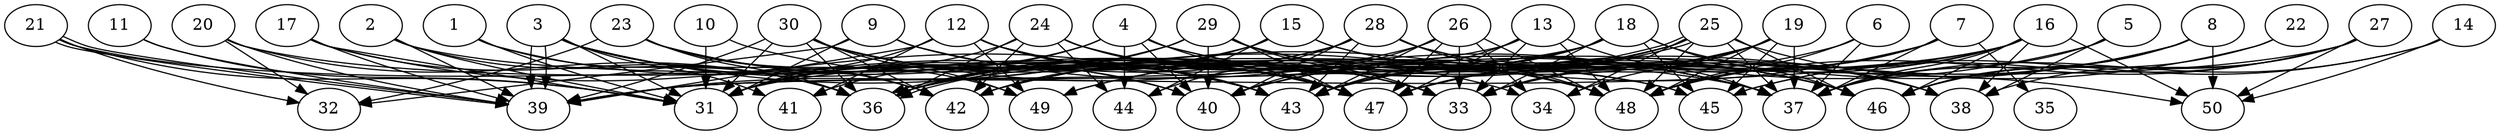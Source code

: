 // DAG automatically generated by daggen at Thu Oct  3 14:07:57 2019
// ./daggen --dot -n 50 --ccr 0.4 --fat 0.9 --regular 0.5 --density 0.5 --mindata 5242880 --maxdata 52428800 
digraph G {
  1 [size="118796800", alpha="0.16", expect_size="47518720"] 
  1 -> 31 [size ="47518720"]
  1 -> 36 [size ="47518720"]
  1 -> 40 [size ="47518720"]
  2 [size="105704960", alpha="0.06", expect_size="42281984"] 
  2 -> 31 [size ="42281984"]
  2 -> 36 [size ="42281984"]
  2 -> 39 [size ="42281984"]
  2 -> 45 [size ="42281984"]
  3 [size="83110400", alpha="0.14", expect_size="33244160"] 
  3 -> 31 [size ="33244160"]
  3 -> 39 [size ="33244160"]
  3 -> 39 [size ="33244160"]
  3 -> 41 [size ="33244160"]
  3 -> 42 [size ="33244160"]
  3 -> 43 [size ="33244160"]
  3 -> 47 [size ="33244160"]
  3 -> 48 [size ="33244160"]
  4 [size="42229760", alpha="0.15", expect_size="16891904"] 
  4 -> 31 [size ="16891904"]
  4 -> 37 [size ="16891904"]
  4 -> 40 [size ="16891904"]
  4 -> 41 [size ="16891904"]
  4 -> 44 [size ="16891904"]
  4 -> 46 [size ="16891904"]
  4 -> 47 [size ="16891904"]
  5 [size="111749120", alpha="0.14", expect_size="44699648"] 
  5 -> 37 [size ="44699648"]
  5 -> 38 [size ="44699648"]
  5 -> 40 [size ="44699648"]
  6 [size="118865920", alpha="0.02", expect_size="47546368"] 
  6 -> 37 [size ="47546368"]
  6 -> 43 [size ="47546368"]
  6 -> 48 [size ="47546368"]
  7 [size="59125760", alpha="0.13", expect_size="23650304"] 
  7 -> 33 [size ="23650304"]
  7 -> 35 [size ="23650304"]
  7 -> 37 [size ="23650304"]
  7 -> 42 [size ="23650304"]
  7 -> 47 [size ="23650304"]
  7 -> 48 [size ="23650304"]
  8 [size="37972480", alpha="0.08", expect_size="15188992"] 
  8 -> 33 [size ="15188992"]
  8 -> 37 [size ="15188992"]
  8 -> 43 [size ="15188992"]
  8 -> 46 [size ="15188992"]
  8 -> 47 [size ="15188992"]
  8 -> 50 [size ="15188992"]
  9 [size="108922880", alpha="0.01", expect_size="43569152"] 
  9 -> 31 [size ="43569152"]
  9 -> 32 [size ="43569152"]
  9 -> 33 [size ="43569152"]
  9 -> 37 [size ="43569152"]
  9 -> 47 [size ="43569152"]
  10 [size="58657280", alpha="0.09", expect_size="23462912"] 
  10 -> 31 [size ="23462912"]
  10 -> 47 [size ="23462912"]
  11 [size="55948800", alpha="0.00", expect_size="22379520"] 
  11 -> 31 [size ="22379520"]
  11 -> 39 [size ="22379520"]
  12 [size="33646080", alpha="0.03", expect_size="13458432"] 
  12 -> 31 [size ="13458432"]
  12 -> 33 [size ="13458432"]
  12 -> 37 [size ="13458432"]
  12 -> 39 [size ="13458432"]
  12 -> 41 [size ="13458432"]
  12 -> 43 [size ="13458432"]
  12 -> 48 [size ="13458432"]
  12 -> 49 [size ="13458432"]
  13 [size="70182400", alpha="0.11", expect_size="28072960"] 
  13 -> 33 [size ="28072960"]
  13 -> 37 [size ="28072960"]
  13 -> 39 [size ="28072960"]
  13 -> 43 [size ="28072960"]
  13 -> 47 [size ="28072960"]
  13 -> 48 [size ="28072960"]
  14 [size="37521920", alpha="0.10", expect_size="15008768"] 
  14 -> 37 [size ="15008768"]
  14 -> 45 [size ="15008768"]
  14 -> 50 [size ="15008768"]
  15 [size="128151040", alpha="0.14", expect_size="51260416"] 
  15 -> 31 [size ="51260416"]
  15 -> 38 [size ="51260416"]
  15 -> 42 [size ="51260416"]
  15 -> 44 [size ="51260416"]
  15 -> 46 [size ="51260416"]
  16 [size="91696640", alpha="0.15", expect_size="36678656"] 
  16 -> 31 [size ="36678656"]
  16 -> 37 [size ="36678656"]
  16 -> 38 [size ="36678656"]
  16 -> 39 [size ="36678656"]
  16 -> 46 [size ="36678656"]
  16 -> 47 [size ="36678656"]
  16 -> 48 [size ="36678656"]
  16 -> 50 [size ="36678656"]
  17 [size="105756160", alpha="0.00", expect_size="42302464"] 
  17 -> 31 [size ="42302464"]
  17 -> 36 [size ="42302464"]
  17 -> 39 [size ="42302464"]
  17 -> 43 [size ="42302464"]
  18 [size="64739840", alpha="0.10", expect_size="25895936"] 
  18 -> 33 [size ="25895936"]
  18 -> 36 [size ="25895936"]
  18 -> 38 [size ="25895936"]
  18 -> 39 [size ="25895936"]
  18 -> 43 [size ="25895936"]
  18 -> 45 [size ="25895936"]
  18 -> 46 [size ="25895936"]
  18 -> 49 [size ="25895936"]
  19 [size="114275840", alpha="0.14", expect_size="45710336"] 
  19 -> 33 [size ="45710336"]
  19 -> 34 [size ="45710336"]
  19 -> 37 [size ="45710336"]
  19 -> 45 [size ="45710336"]
  19 -> 47 [size ="45710336"]
  19 -> 48 [size ="45710336"]
  19 -> 49 [size ="45710336"]
  20 [size="118896640", alpha="0.07", expect_size="47558656"] 
  20 -> 32 [size ="47558656"]
  20 -> 36 [size ="47558656"]
  20 -> 37 [size ="47558656"]
  20 -> 39 [size ="47558656"]
  21 [size="54179840", alpha="0.18", expect_size="21671936"] 
  21 -> 31 [size ="21671936"]
  21 -> 32 [size ="21671936"]
  21 -> 39 [size ="21671936"]
  21 -> 39 [size ="21671936"]
  21 -> 45 [size ="21671936"]
  22 [size="55805440", alpha="0.05", expect_size="22322176"] 
  22 -> 46 [size ="22322176"]
  22 -> 47 [size ="22322176"]
  23 [size="75182080", alpha="0.04", expect_size="30072832"] 
  23 -> 32 [size ="30072832"]
  23 -> 36 [size ="30072832"]
  23 -> 42 [size ="30072832"]
  23 -> 43 [size ="30072832"]
  23 -> 47 [size ="30072832"]
  23 -> 49 [size ="30072832"]
  24 [size="19957760", alpha="0.07", expect_size="7983104"] 
  24 -> 31 [size ="7983104"]
  24 -> 34 [size ="7983104"]
  24 -> 36 [size ="7983104"]
  24 -> 42 [size ="7983104"]
  24 -> 44 [size ="7983104"]
  24 -> 47 [size ="7983104"]
  24 -> 48 [size ="7983104"]
  25 [size="78108160", alpha="0.08", expect_size="31243264"] 
  25 -> 34 [size ="31243264"]
  25 -> 36 [size ="31243264"]
  25 -> 36 [size ="31243264"]
  25 -> 37 [size ="31243264"]
  25 -> 40 [size ="31243264"]
  25 -> 42 [size ="31243264"]
  25 -> 43 [size ="31243264"]
  25 -> 46 [size ="31243264"]
  25 -> 48 [size ="31243264"]
  25 -> 50 [size ="31243264"]
  26 [size="43176960", alpha="0.06", expect_size="17270784"] 
  26 -> 33 [size ="17270784"]
  26 -> 34 [size ="17270784"]
  26 -> 36 [size ="17270784"]
  26 -> 40 [size ="17270784"]
  26 -> 43 [size ="17270784"]
  26 -> 47 [size ="17270784"]
  26 -> 48 [size ="17270784"]
  27 [size="16335360", alpha="0.12", expect_size="6534144"] 
  27 -> 36 [size ="6534144"]
  27 -> 38 [size ="6534144"]
  27 -> 45 [size ="6534144"]
  27 -> 46 [size ="6534144"]
  27 -> 48 [size ="6534144"]
  27 -> 50 [size ="6534144"]
  28 [size="17090560", alpha="0.02", expect_size="6836224"] 
  28 -> 31 [size ="6836224"]
  28 -> 36 [size ="6836224"]
  28 -> 38 [size ="6836224"]
  28 -> 40 [size ="6836224"]
  28 -> 43 [size ="6836224"]
  28 -> 44 [size ="6836224"]
  28 -> 46 [size ="6836224"]
  28 -> 48 [size ="6836224"]
  29 [size="74565120", alpha="0.09", expect_size="29826048"] 
  29 -> 33 [size ="29826048"]
  29 -> 36 [size ="29826048"]
  29 -> 39 [size ="29826048"]
  29 -> 40 [size ="29826048"]
  29 -> 46 [size ="29826048"]
  29 -> 47 [size ="29826048"]
  29 -> 48 [size ="29826048"]
  30 [size="36259840", alpha="0.03", expect_size="14503936"] 
  30 -> 31 [size ="14503936"]
  30 -> 33 [size ="14503936"]
  30 -> 36 [size ="14503936"]
  30 -> 37 [size ="14503936"]
  30 -> 39 [size ="14503936"]
  30 -> 40 [size ="14503936"]
  30 -> 42 [size ="14503936"]
  30 -> 43 [size ="14503936"]
  30 -> 47 [size ="14503936"]
  30 -> 49 [size ="14503936"]
  31 [size="76093440", alpha="0.05", expect_size="30437376"] 
  32 [size="63828480", alpha="0.10", expect_size="25531392"] 
  33 [size="92065280", alpha="0.05", expect_size="36826112"] 
  34 [size="112839680", alpha="0.04", expect_size="45135872"] 
  35 [size="37314560", alpha="0.02", expect_size="14925824"] 
  36 [size="82094080", alpha="0.14", expect_size="32837632"] 
  37 [size="117007360", alpha="0.01", expect_size="46802944"] 
  38 [size="70110720", alpha="0.17", expect_size="28044288"] 
  39 [size="84236800", alpha="0.11", expect_size="33694720"] 
  40 [size="19271680", alpha="0.02", expect_size="7708672"] 
  41 [size="38727680", alpha="0.00", expect_size="15491072"] 
  42 [size="67486720", alpha="0.05", expect_size="26994688"] 
  43 [size="126087680", alpha="0.01", expect_size="50435072"] 
  44 [size="35673600", alpha="0.19", expect_size="14269440"] 
  45 [size="56593920", alpha="0.07", expect_size="22637568"] 
  46 [size="67960320", alpha="0.00", expect_size="27184128"] 
  47 [size="30402560", alpha="0.14", expect_size="12161024"] 
  48 [size="36569600", alpha="0.08", expect_size="14627840"] 
  49 [size="20129280", alpha="0.13", expect_size="8051712"] 
  50 [size="82252800", alpha="0.02", expect_size="32901120"] 
}
